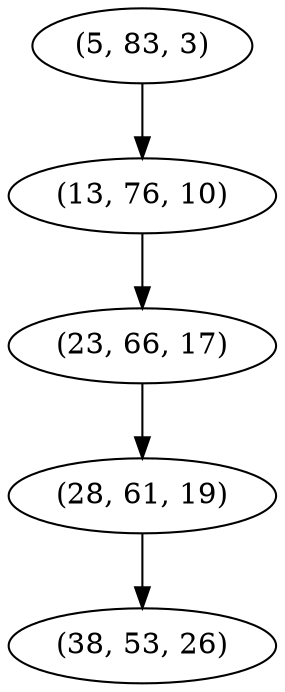 digraph tree {
    "(5, 83, 3)";
    "(13, 76, 10)";
    "(23, 66, 17)";
    "(28, 61, 19)";
    "(38, 53, 26)";
    "(5, 83, 3)" -> "(13, 76, 10)";
    "(13, 76, 10)" -> "(23, 66, 17)";
    "(23, 66, 17)" -> "(28, 61, 19)";
    "(28, 61, 19)" -> "(38, 53, 26)";
}
